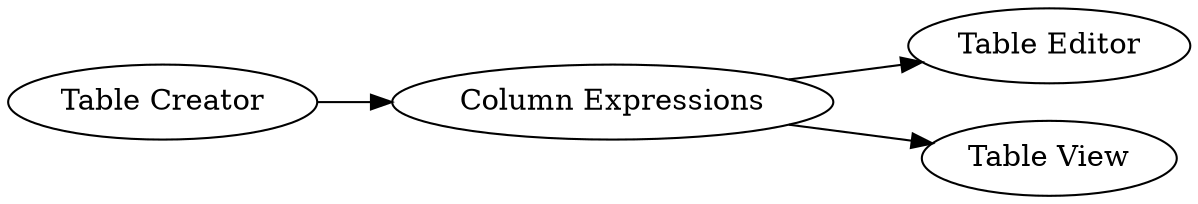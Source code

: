 digraph {
	1 [label="Table Creator"]
	4 [label="Column Expressions"]
	5 [label="Table Editor"]
	6 [label="Table View"]
	1 -> 4
	4 -> 5
	4 -> 6
	rankdir=LR
}
